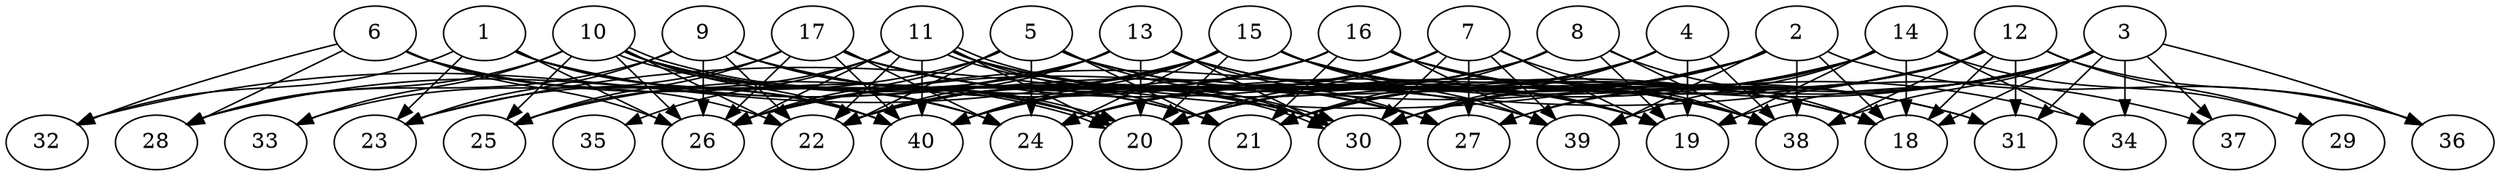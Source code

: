 // DAG automatically generated by daggen at Thu Oct  3 14:06:49 2019
// ./daggen --dot -n 40 --ccr 0.5 --fat 0.9 --regular 0.5 --density 0.7 --mindata 5242880 --maxdata 52428800 
digraph G {
  1 [size="55142400", alpha="0.05", expect_size="27571200"] 
  1 -> 23 [size ="27571200"]
  1 -> 24 [size ="27571200"]
  1 -> 26 [size ="27571200"]
  1 -> 27 [size ="27571200"]
  1 -> 32 [size ="27571200"]
  1 -> 40 [size ="27571200"]
  2 [size="103714816", alpha="0.19", expect_size="51857408"] 
  2 -> 18 [size ="51857408"]
  2 -> 21 [size ="51857408"]
  2 -> 23 [size ="51857408"]
  2 -> 24 [size ="51857408"]
  2 -> 26 [size ="51857408"]
  2 -> 30 [size ="51857408"]
  2 -> 36 [size ="51857408"]
  2 -> 38 [size ="51857408"]
  2 -> 39 [size ="51857408"]
  3 [size="52606976", alpha="0.09", expect_size="26303488"] 
  3 -> 18 [size ="26303488"]
  3 -> 19 [size ="26303488"]
  3 -> 20 [size ="26303488"]
  3 -> 21 [size ="26303488"]
  3 -> 30 [size ="26303488"]
  3 -> 31 [size ="26303488"]
  3 -> 34 [size ="26303488"]
  3 -> 36 [size ="26303488"]
  3 -> 37 [size ="26303488"]
  3 -> 38 [size ="26303488"]
  4 [size="27314176", alpha="0.04", expect_size="13657088"] 
  4 -> 19 [size ="13657088"]
  4 -> 20 [size ="13657088"]
  4 -> 21 [size ="13657088"]
  4 -> 24 [size ="13657088"]
  4 -> 30 [size ="13657088"]
  4 -> 38 [size ="13657088"]
  5 [size="73971712", alpha="0.03", expect_size="36985856"] 
  5 -> 18 [size ="36985856"]
  5 -> 19 [size ="36985856"]
  5 -> 21 [size ="36985856"]
  5 -> 22 [size ="36985856"]
  5 -> 23 [size ="36985856"]
  5 -> 24 [size ="36985856"]
  5 -> 26 [size ="36985856"]
  5 -> 30 [size ="36985856"]
  6 [size="12269568", alpha="0.14", expect_size="6134784"] 
  6 -> 20 [size ="6134784"]
  6 -> 22 [size ="6134784"]
  6 -> 26 [size ="6134784"]
  6 -> 28 [size ="6134784"]
  6 -> 32 [size ="6134784"]
  6 -> 40 [size ="6134784"]
  7 [size="91033600", alpha="0.19", expect_size="45516800"] 
  7 -> 19 [size ="45516800"]
  7 -> 20 [size ="45516800"]
  7 -> 22 [size ="45516800"]
  7 -> 24 [size ="45516800"]
  7 -> 27 [size ="45516800"]
  7 -> 30 [size ="45516800"]
  7 -> 38 [size ="45516800"]
  7 -> 39 [size ="45516800"]
  7 -> 40 [size ="45516800"]
  8 [size="23308288", alpha="0.06", expect_size="11654144"] 
  8 -> 18 [size ="11654144"]
  8 -> 19 [size ="11654144"]
  8 -> 21 [size ="11654144"]
  8 -> 22 [size ="11654144"]
  8 -> 24 [size ="11654144"]
  8 -> 38 [size ="11654144"]
  8 -> 40 [size ="11654144"]
  9 [size="11620352", alpha="0.07", expect_size="5810176"] 
  9 -> 19 [size ="5810176"]
  9 -> 20 [size ="5810176"]
  9 -> 21 [size ="5810176"]
  9 -> 22 [size ="5810176"]
  9 -> 23 [size ="5810176"]
  9 -> 26 [size ="5810176"]
  9 -> 28 [size ="5810176"]
  10 [size="41066496", alpha="0.11", expect_size="20533248"] 
  10 -> 20 [size ="20533248"]
  10 -> 20 [size ="20533248"]
  10 -> 21 [size ="20533248"]
  10 -> 22 [size ="20533248"]
  10 -> 24 [size ="20533248"]
  10 -> 25 [size ="20533248"]
  10 -> 26 [size ="20533248"]
  10 -> 28 [size ="20533248"]
  10 -> 30 [size ="20533248"]
  10 -> 33 [size ="20533248"]
  10 -> 40 [size ="20533248"]
  11 [size="95782912", alpha="0.10", expect_size="47891456"] 
  11 -> 18 [size ="47891456"]
  11 -> 20 [size ="47891456"]
  11 -> 21 [size ="47891456"]
  11 -> 22 [size ="47891456"]
  11 -> 25 [size ="47891456"]
  11 -> 26 [size ="47891456"]
  11 -> 27 [size ="47891456"]
  11 -> 30 [size ="47891456"]
  11 -> 30 [size ="47891456"]
  11 -> 35 [size ="47891456"]
  11 -> 40 [size ="47891456"]
  12 [size="27320320", alpha="0.04", expect_size="13660160"] 
  12 -> 18 [size ="13660160"]
  12 -> 20 [size ="13660160"]
  12 -> 26 [size ="13660160"]
  12 -> 27 [size ="13660160"]
  12 -> 29 [size ="13660160"]
  12 -> 30 [size ="13660160"]
  12 -> 31 [size ="13660160"]
  12 -> 36 [size ="13660160"]
  12 -> 38 [size ="13660160"]
  13 [size="23758848", alpha="0.04", expect_size="11879424"] 
  13 -> 18 [size ="11879424"]
  13 -> 20 [size ="11879424"]
  13 -> 22 [size ="11879424"]
  13 -> 26 [size ="11879424"]
  13 -> 27 [size ="11879424"]
  13 -> 28 [size ="11879424"]
  13 -> 30 [size ="11879424"]
  13 -> 38 [size ="11879424"]
  14 [size="65046528", alpha="0.10", expect_size="32523264"] 
  14 -> 18 [size ="32523264"]
  14 -> 19 [size ="32523264"]
  14 -> 20 [size ="32523264"]
  14 -> 27 [size ="32523264"]
  14 -> 29 [size ="32523264"]
  14 -> 34 [size ="32523264"]
  14 -> 39 [size ="32523264"]
  14 -> 40 [size ="32523264"]
  15 [size="81850368", alpha="0.04", expect_size="40925184"] 
  15 -> 19 [size ="40925184"]
  15 -> 20 [size ="40925184"]
  15 -> 22 [size ="40925184"]
  15 -> 24 [size ="40925184"]
  15 -> 26 [size ="40925184"]
  15 -> 31 [size ="40925184"]
  15 -> 32 [size ="40925184"]
  15 -> 34 [size ="40925184"]
  15 -> 38 [size ="40925184"]
  15 -> 39 [size ="40925184"]
  15 -> 40 [size ="40925184"]
  16 [size="95928320", alpha="0.11", expect_size="47964160"] 
  16 -> 21 [size ="47964160"]
  16 -> 22 [size ="47964160"]
  16 -> 25 [size ="47964160"]
  16 -> 26 [size ="47964160"]
  16 -> 31 [size ="47964160"]
  16 -> 37 [size ="47964160"]
  16 -> 38 [size ="47964160"]
  16 -> 39 [size ="47964160"]
  16 -> 40 [size ="47964160"]
  17 [size="66537472", alpha="0.08", expect_size="33268736"] 
  17 -> 24 [size ="33268736"]
  17 -> 25 [size ="33268736"]
  17 -> 26 [size ="33268736"]
  17 -> 30 [size ="33268736"]
  17 -> 33 [size ="33268736"]
  17 -> 38 [size ="33268736"]
  17 -> 39 [size ="33268736"]
  17 -> 40 [size ="33268736"]
  18 [size="63897600", alpha="0.20", expect_size="31948800"] 
  19 [size="92760064", alpha="0.18", expect_size="46380032"] 
  20 [size="33468416", alpha="0.11", expect_size="16734208"] 
  21 [size="84254720", alpha="0.14", expect_size="42127360"] 
  22 [size="35489792", alpha="0.16", expect_size="17744896"] 
  23 [size="54220800", alpha="0.07", expect_size="27110400"] 
  24 [size="73617408", alpha="0.02", expect_size="36808704"] 
  25 [size="25782272", alpha="0.10", expect_size="12891136"] 
  26 [size="45744128", alpha="0.18", expect_size="22872064"] 
  27 [size="95436800", alpha="0.04", expect_size="47718400"] 
  28 [size="37369856", alpha="0.12", expect_size="18684928"] 
  29 [size="37175296", alpha="0.01", expect_size="18587648"] 
  30 [size="28438528", alpha="0.16", expect_size="14219264"] 
  31 [size="80992256", alpha="0.09", expect_size="40496128"] 
  32 [size="50751488", alpha="0.06", expect_size="25375744"] 
  33 [size="30943232", alpha="0.05", expect_size="15471616"] 
  34 [size="63692800", alpha="0.16", expect_size="31846400"] 
  35 [size="71454720", alpha="0.02", expect_size="35727360"] 
  36 [size="23345152", alpha="0.07", expect_size="11672576"] 
  37 [size="15519744", alpha="0.03", expect_size="7759872"] 
  38 [size="34156544", alpha="0.10", expect_size="17078272"] 
  39 [size="92076032", alpha="0.15", expect_size="46038016"] 
  40 [size="96045056", alpha="0.05", expect_size="48022528"] 
}
